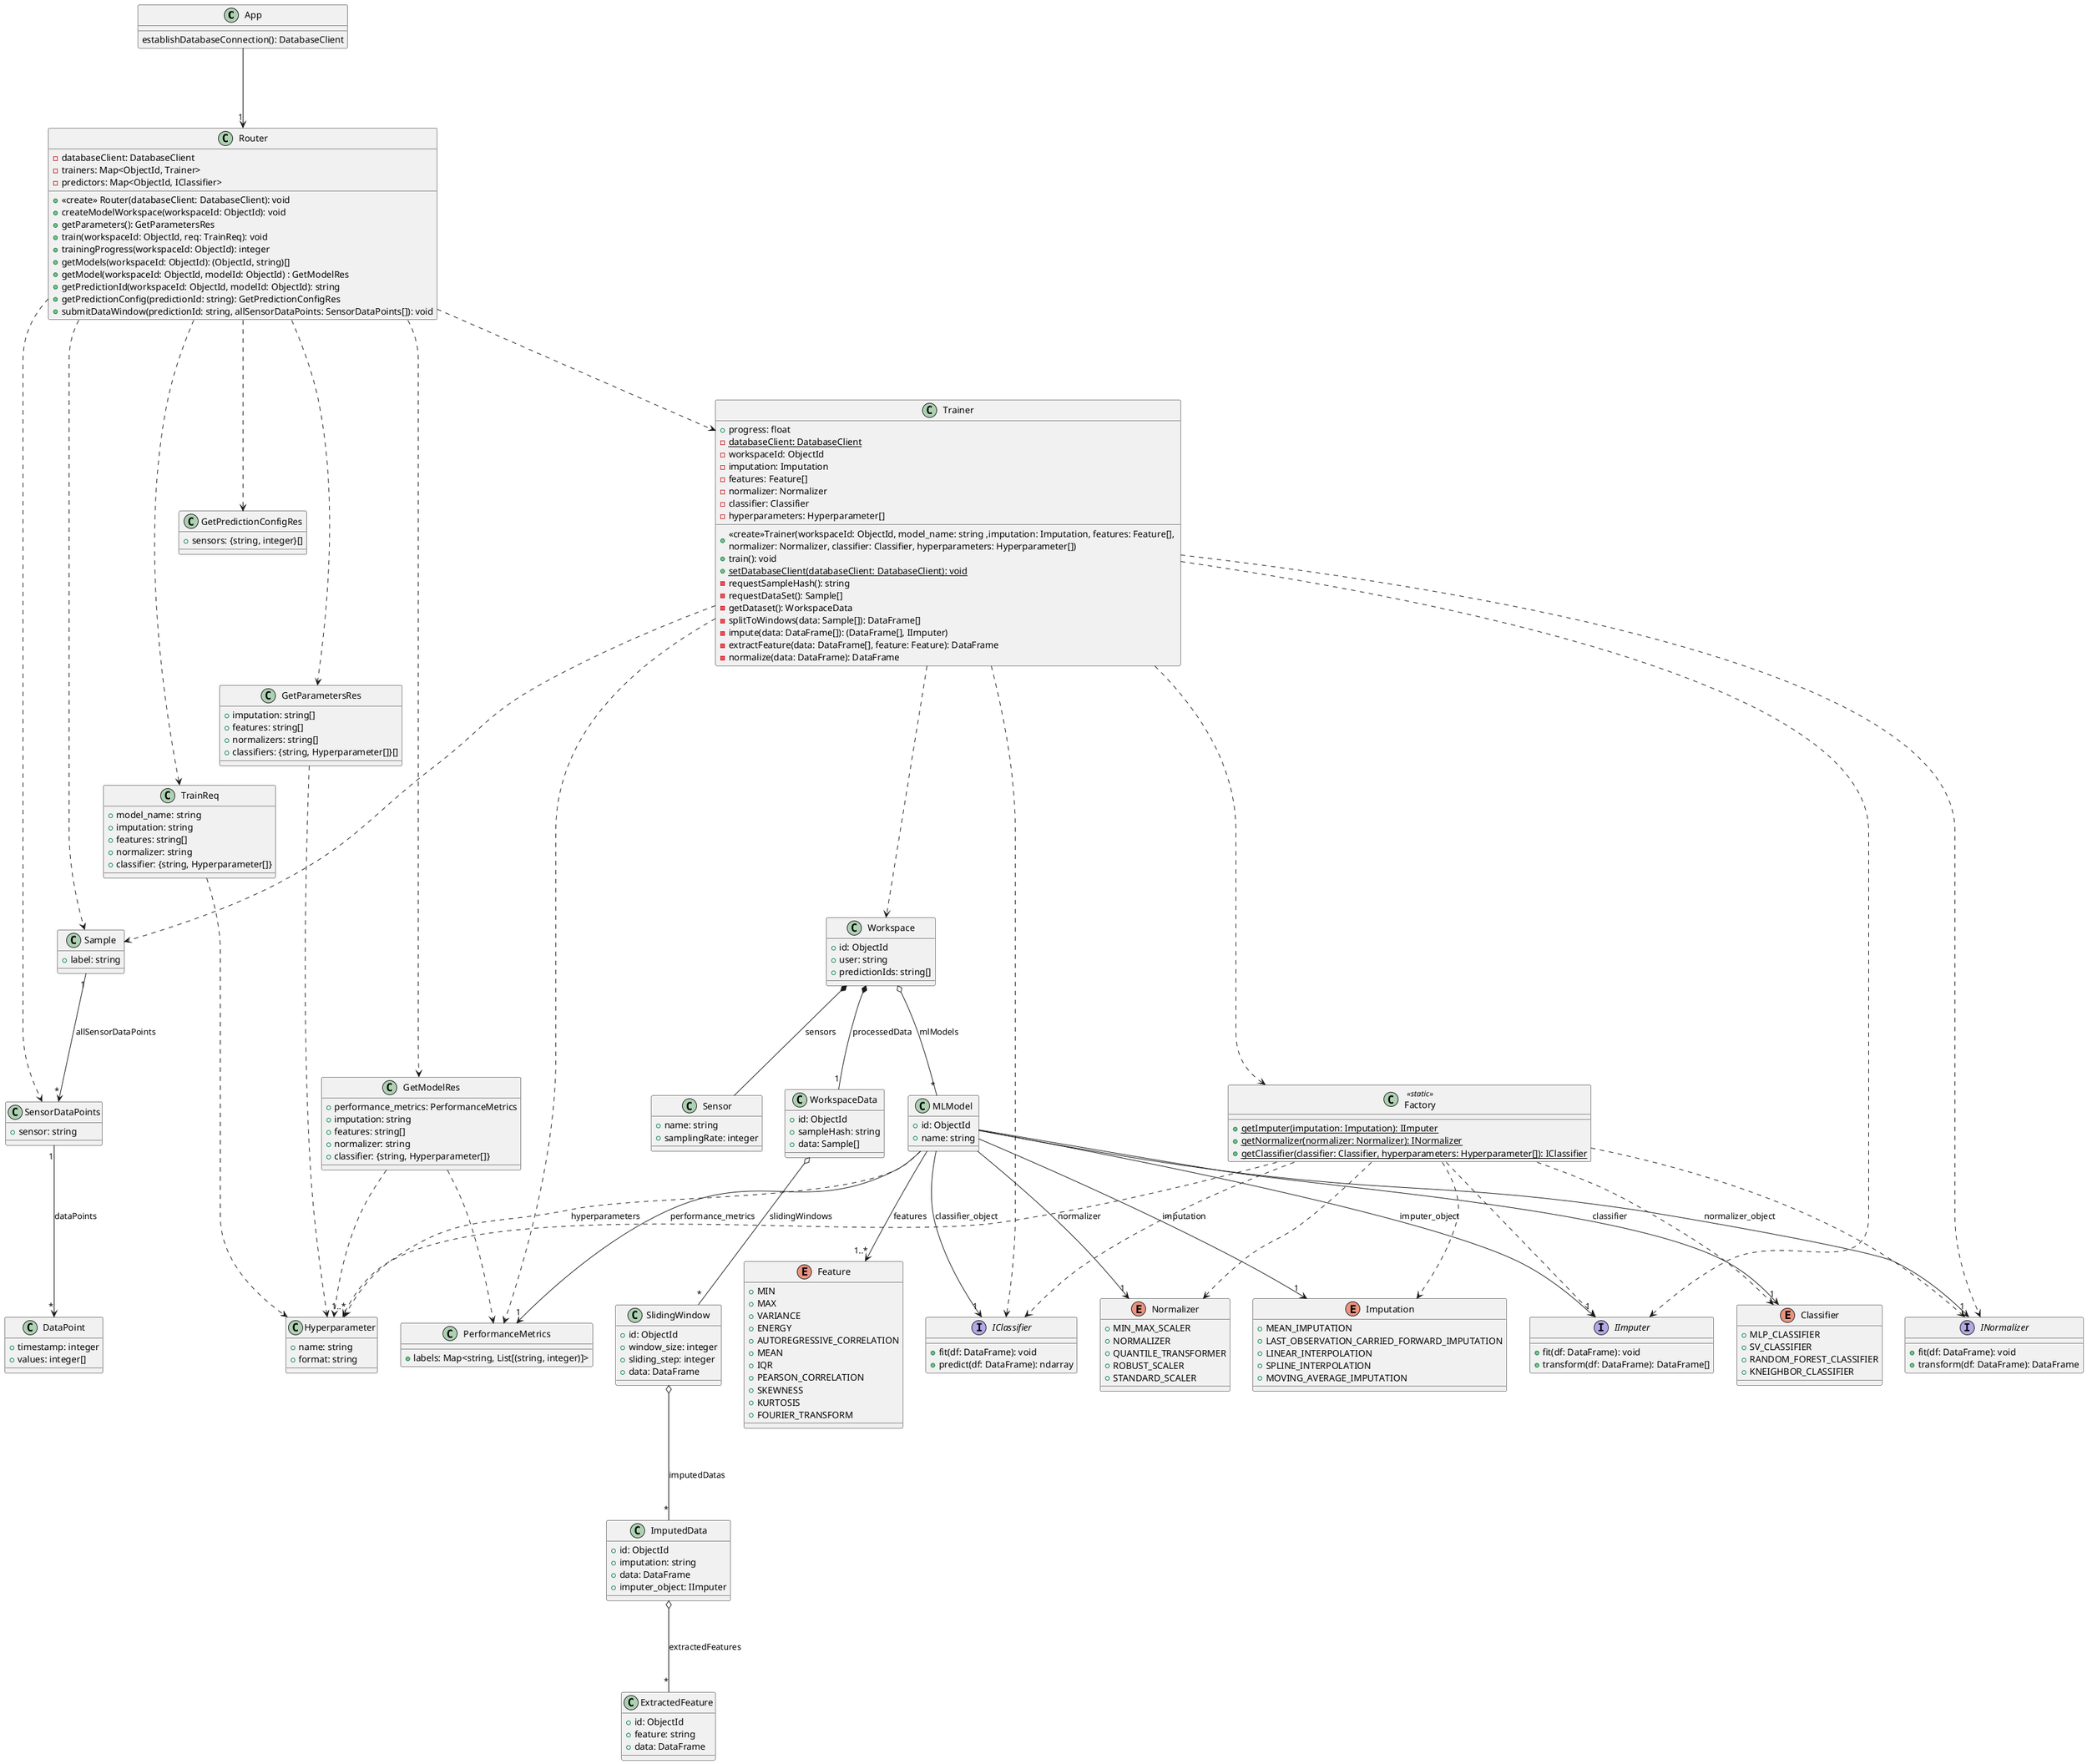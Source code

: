 @startuml Model Management Class Diagram

class App {
    establishDatabaseConnection(): DatabaseClient
}

App ---> "1" Router

class Workspace {
    +id: ObjectId
    +user: string
    +predictionIds: string[]
}

Workspace *--- Sensor : sensors

class Sensor {
    +name: string
    +samplingRate: integer
}

Workspace o--- "*" MLModel : mlModels

class GetParametersRes {
    +imputation: string[]
    +features: string[]
    +normalizers: string[]
    +classifiers: {string, Hyperparameter[]}[]
}

GetParametersRes ...> Hyperparameter

class Hyperparameter {
    +name: string
    +format: string
}

'GetParametersRes ---> "5" Imputation: imputations
'GetParametersRes ---> "11" Feature: features
'GetParametersRes ---> "5" Normalizer: normalizers
'GetParametersRes ---> "4" Classifier: classifiers

class TrainReq {
    +model_name: string
    +imputation: string
    +features: string[]
    +normalizer: string
    +classifier: {string, Hyperparameter[]}
}

TrainReq ...> Hyperparameter

class GetModelRes {
    +performance_metrics: PerformanceMetrics
    +imputation: string
    +features: string[]
    +normalizer: string
    +classifier: {string, Hyperparameter[]}
}

GetModelRes ...> Hyperparameter
GetModelRes ...> PerformanceMetrics

class GetPredictionConfigRes {
    +sensors: {string, integer}[]
}

class Router {
    -databaseClient: DatabaseClient
    -trainers: Map<ObjectId, Trainer> 
    -predictors: Map<ObjectId, IClassifier>

    +<<create>> Router(databaseClient: DatabaseClient): void
    +createModelWorkspace(workspaceId: ObjectId): void
    +getParameters(): GetParametersRes
    +train(workspaceId: ObjectId, req: TrainReq): void
    +trainingProgress(workspaceId: ObjectId): integer
    +getModels(workspaceId: ObjectId): (ObjectId, string)[]
    +getModel(workspaceId: ObjectId, modelId: ObjectId) : GetModelRes
    +getPredictionId(workspaceId: ObjectId, modelId: ObjectId): string
    +getPredictionConfig(predictionId: string): GetPredictionConfigRes
    +submitDataWindow(predictionId: string, allSensorDataPoints: SensorDataPoints[]): void
}

Router ...> SensorDataPoints
Router ...> Sample
Router ...> Trainer

class Sample {
    +label: string
}

class SensorDataPoints {
    +sensor: string
}

class DataPoint {
    +timestamp: integer
    +values: integer[]
}

Sample "1" ---> "*" SensorDataPoints : allSensorDataPoints
SensorDataPoints "1" ---> "*" DataPoint : dataPoints

Router ...> GetParametersRes
Router ...> TrainReq
Router ...> GetModelRes
Router ...> GetPredictionConfigRes

class Factory <<static>> {
    +{static} getImputer(imputation: Imputation): IImputer
    +{static} getNormalizer(normalizer: Normalizer): INormalizer
    +{static} getClassifier(classifier: Classifier, hyperparameters: Hyperparameter[]): IClassifier
}

Factory ...> Imputation
Factory ...> IImputer
Factory ...> Normalizer
Factory ...> INormalizer
Factory ...> Classifier
Factory ...> IClassifier
Factory ...> Hyperparameter

interface IImputer {
    +fit(df: DataFrame): void
    +transform(df: DataFrame): DataFrame[]
}

interface INormalizer {
    +fit(df: DataFrame): void
    +transform(df: DataFrame): DataFrame
}

interface IClassifier {
    +fit(df: DataFrame): void
    +predict(df: DataFrame): ndarray
}

class Trainer {
    +progress: float
    -{static}databaseClient: DatabaseClient
    -workspaceId: ObjectId
    -imputation: Imputation
    -features: Feature[]
    -normalizer: Normalizer
    -classifier: Classifier
    -hyperparameters: Hyperparameter[]
    +<<create>>Trainer(workspaceId: ObjectId, model_name: string ,imputation: Imputation, features: Feature[], \nnormalizer: Normalizer, classifier: Classifier, hyperparameters: Hyperparameter[])
    +train(): void
    +{static}setDatabaseClient(databaseClient: DatabaseClient): void
    -requestSampleHash(): string
    -requestDataSet(): Sample[]
    -getDataset(): WorkspaceData
    -splitToWindows(data: Sample[]): DataFrame[]
    -impute(data: DataFrame[]): (DataFrame[], IImputer)
    -extractFeature(data: DataFrame[], feature: Feature): DataFrame
    -normalize(data: DataFrame): DataFrame
}

Trainer ...> IClassifier
Trainer ...> IImputer
Trainer ...> INormalizer
Trainer ...> PerformanceMetrics
Trainer ...> Sample
Trainer ...> Factory
Trainer ...> Workspace

class PerformanceMetrics {
    +labels: Map<string, List[(string, integer)]>
}

class MLModel {
    +id: ObjectId
    +name: string
}

MLModel ---> "1" Imputation : imputation
MLModel ---> "1..*" Feature : features
MLModel ---> "1" Normalizer : normalizer
MLModel ---> "1" Classifier : classifier
MLModel ...> "1..*" Hyperparameter: hyperparameters
MLModel ---> "1" PerformanceMetrics : performance_metrics
MLModel ---> "1" IImputer : imputer_object
MLModel ---> "1" INormalizer: normalizer_object
MLModel ---> "1" IClassifier : classifier_object

enum Imputation {
    +MEAN_IMPUTATION
    +LAST_OBSERVATION_CARRIED_FORWARD_IMPUTATION
    +LINEAR_INTERPOLATION
    +SPLINE_INTERPOLATION
    +MOVING_AVERAGE_IMPUTATION
}

enum Feature {
    +MIN
    +MAX
    +VARIANCE
    +ENERGY
    +AUTOREGRESSIVE_CORRELATION
    +MEAN
    +IQR
    +PEARSON_CORRELATION
    +SKEWNESS
    +KURTOSIS
    +FOURIER_TRANSFORM
}

enum Normalizer {
    +MIN_MAX_SCALER
    +NORMALIZER
    +QUANTILE_TRANSFORMER
    +ROBUST_SCALER
    +STANDARD_SCALER
} 

enum Classifier {
    +MLP_CLASSIFIER
    +SV_CLASSIFIER
    +RANDOM_FOREST_CLASSIFIER
    +KNEIGHBOR_CLASSIFIER
}

Workspace *--- "1" WorkspaceData: processedData

class WorkspaceData {
    +id: ObjectId
    +sampleHash: string
    +data: Sample[]
}

WorkspaceData o--- "*" SlidingWindow : slidingWindows

class SlidingWindow {
    +id: ObjectId
    +window_size: integer
    +sliding_step: integer
    +data: DataFrame
}

SlidingWindow o--- "*" ImputedData : imputedDatas

class ImputedData {
    +id: ObjectId
    +imputation: string
    +data: DataFrame
    +imputer_object: IImputer
}

ImputedData o--- "*" ExtractedFeature : extractedFeatures

class ExtractedFeature {
    +id: ObjectId
    +feature: string
    +data: DataFrame
}

@enduml

